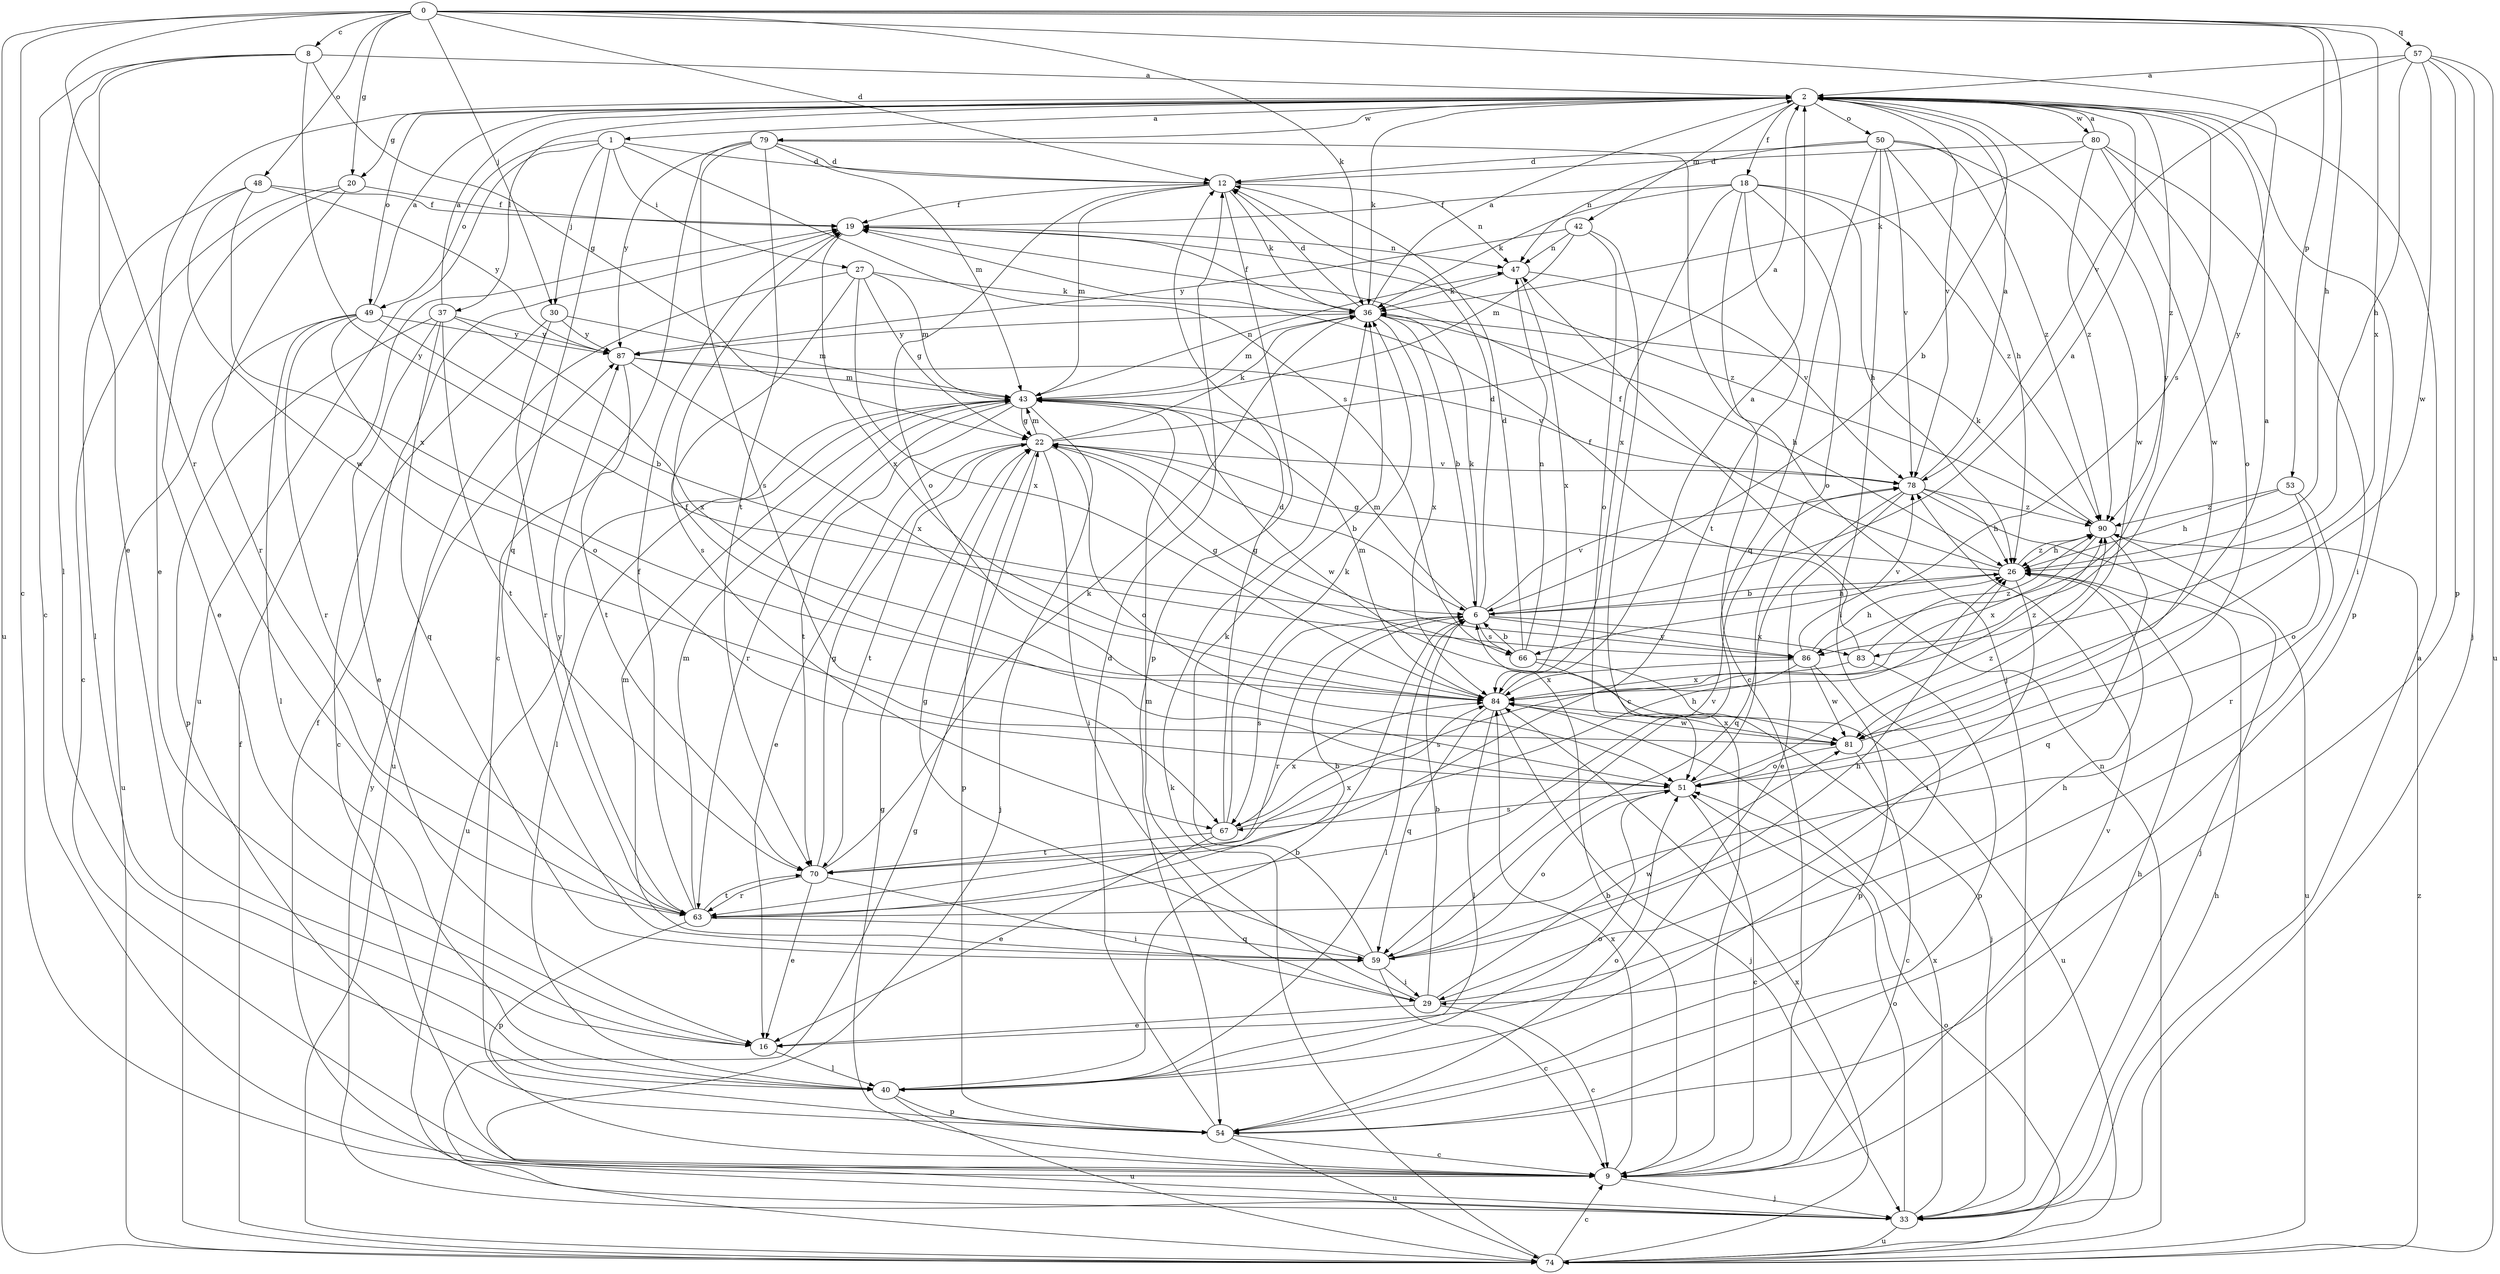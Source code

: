 strict digraph  {
0;
1;
2;
6;
8;
9;
12;
16;
18;
19;
20;
22;
26;
27;
29;
30;
33;
36;
37;
40;
42;
43;
47;
48;
49;
50;
51;
53;
54;
57;
59;
63;
66;
67;
70;
74;
78;
79;
80;
81;
83;
84;
86;
87;
90;
0 -> 8  [label=c];
0 -> 9  [label=c];
0 -> 12  [label=d];
0 -> 20  [label=g];
0 -> 26  [label=h];
0 -> 30  [label=j];
0 -> 36  [label=k];
0 -> 48  [label=o];
0 -> 53  [label=p];
0 -> 57  [label=q];
0 -> 63  [label=r];
0 -> 74  [label=u];
0 -> 83  [label=x];
0 -> 86  [label=y];
1 -> 12  [label=d];
1 -> 27  [label=i];
1 -> 30  [label=j];
1 -> 49  [label=o];
1 -> 59  [label=q];
1 -> 66  [label=s];
1 -> 74  [label=u];
2 -> 1  [label=a];
2 -> 6  [label=b];
2 -> 16  [label=e];
2 -> 18  [label=f];
2 -> 20  [label=g];
2 -> 36  [label=k];
2 -> 37  [label=l];
2 -> 42  [label=m];
2 -> 49  [label=o];
2 -> 50  [label=o];
2 -> 54  [label=p];
2 -> 66  [label=s];
2 -> 78  [label=v];
2 -> 79  [label=w];
2 -> 80  [label=w];
2 -> 86  [label=y];
2 -> 90  [label=z];
6 -> 2  [label=a];
6 -> 12  [label=d];
6 -> 26  [label=h];
6 -> 36  [label=k];
6 -> 40  [label=l];
6 -> 43  [label=m];
6 -> 63  [label=r];
6 -> 66  [label=s];
6 -> 67  [label=s];
6 -> 78  [label=v];
6 -> 83  [label=x];
6 -> 86  [label=y];
8 -> 2  [label=a];
8 -> 9  [label=c];
8 -> 16  [label=e];
8 -> 22  [label=g];
8 -> 40  [label=l];
8 -> 86  [label=y];
9 -> 6  [label=b];
9 -> 22  [label=g];
9 -> 26  [label=h];
9 -> 33  [label=j];
9 -> 78  [label=v];
9 -> 84  [label=x];
12 -> 19  [label=f];
12 -> 36  [label=k];
12 -> 43  [label=m];
12 -> 47  [label=n];
12 -> 51  [label=o];
12 -> 54  [label=p];
16 -> 40  [label=l];
18 -> 9  [label=c];
18 -> 19  [label=f];
18 -> 26  [label=h];
18 -> 36  [label=k];
18 -> 51  [label=o];
18 -> 70  [label=t];
18 -> 84  [label=x];
18 -> 90  [label=z];
19 -> 47  [label=n];
19 -> 84  [label=x];
19 -> 90  [label=z];
20 -> 9  [label=c];
20 -> 16  [label=e];
20 -> 19  [label=f];
20 -> 63  [label=r];
22 -> 2  [label=a];
22 -> 6  [label=b];
22 -> 16  [label=e];
22 -> 29  [label=i];
22 -> 36  [label=k];
22 -> 43  [label=m];
22 -> 51  [label=o];
22 -> 54  [label=p];
22 -> 70  [label=t];
22 -> 78  [label=v];
26 -> 6  [label=b];
26 -> 19  [label=f];
26 -> 22  [label=g];
26 -> 29  [label=i];
26 -> 90  [label=z];
27 -> 22  [label=g];
27 -> 36  [label=k];
27 -> 43  [label=m];
27 -> 67  [label=s];
27 -> 74  [label=u];
27 -> 84  [label=x];
29 -> 6  [label=b];
29 -> 9  [label=c];
29 -> 16  [label=e];
29 -> 26  [label=h];
29 -> 43  [label=m];
29 -> 81  [label=w];
30 -> 9  [label=c];
30 -> 43  [label=m];
30 -> 63  [label=r];
30 -> 87  [label=y];
33 -> 2  [label=a];
33 -> 19  [label=f];
33 -> 22  [label=g];
33 -> 26  [label=h];
33 -> 51  [label=o];
33 -> 74  [label=u];
33 -> 84  [label=x];
33 -> 87  [label=y];
36 -> 2  [label=a];
36 -> 6  [label=b];
36 -> 12  [label=d];
36 -> 19  [label=f];
36 -> 26  [label=h];
36 -> 43  [label=m];
36 -> 84  [label=x];
36 -> 87  [label=y];
37 -> 2  [label=a];
37 -> 16  [label=e];
37 -> 54  [label=p];
37 -> 59  [label=q];
37 -> 70  [label=t];
37 -> 84  [label=x];
37 -> 87  [label=y];
40 -> 6  [label=b];
40 -> 51  [label=o];
40 -> 54  [label=p];
40 -> 74  [label=u];
42 -> 9  [label=c];
42 -> 43  [label=m];
42 -> 47  [label=n];
42 -> 51  [label=o];
42 -> 87  [label=y];
43 -> 22  [label=g];
43 -> 33  [label=j];
43 -> 40  [label=l];
43 -> 47  [label=n];
43 -> 63  [label=r];
43 -> 70  [label=t];
43 -> 74  [label=u];
43 -> 81  [label=w];
47 -> 36  [label=k];
47 -> 78  [label=v];
47 -> 84  [label=x];
48 -> 19  [label=f];
48 -> 40  [label=l];
48 -> 81  [label=w];
48 -> 84  [label=x];
48 -> 87  [label=y];
49 -> 2  [label=a];
49 -> 6  [label=b];
49 -> 40  [label=l];
49 -> 51  [label=o];
49 -> 63  [label=r];
49 -> 74  [label=u];
49 -> 87  [label=y];
50 -> 12  [label=d];
50 -> 26  [label=h];
50 -> 40  [label=l];
50 -> 47  [label=n];
50 -> 59  [label=q];
50 -> 78  [label=v];
50 -> 81  [label=w];
50 -> 90  [label=z];
51 -> 9  [label=c];
51 -> 19  [label=f];
51 -> 67  [label=s];
51 -> 90  [label=z];
53 -> 26  [label=h];
53 -> 51  [label=o];
53 -> 63  [label=r];
53 -> 90  [label=z];
54 -> 9  [label=c];
54 -> 12  [label=d];
54 -> 51  [label=o];
54 -> 74  [label=u];
57 -> 2  [label=a];
57 -> 26  [label=h];
57 -> 33  [label=j];
57 -> 54  [label=p];
57 -> 74  [label=u];
57 -> 78  [label=v];
57 -> 81  [label=w];
59 -> 9  [label=c];
59 -> 22  [label=g];
59 -> 26  [label=h];
59 -> 29  [label=i];
59 -> 36  [label=k];
59 -> 43  [label=m];
59 -> 51  [label=o];
63 -> 6  [label=b];
63 -> 19  [label=f];
63 -> 43  [label=m];
63 -> 54  [label=p];
63 -> 59  [label=q];
63 -> 70  [label=t];
63 -> 78  [label=v];
63 -> 87  [label=y];
66 -> 6  [label=b];
66 -> 12  [label=d];
66 -> 22  [label=g];
66 -> 33  [label=j];
66 -> 47  [label=n];
66 -> 74  [label=u];
67 -> 12  [label=d];
67 -> 16  [label=e];
67 -> 26  [label=h];
67 -> 36  [label=k];
67 -> 70  [label=t];
67 -> 84  [label=x];
70 -> 16  [label=e];
70 -> 22  [label=g];
70 -> 29  [label=i];
70 -> 36  [label=k];
70 -> 63  [label=r];
70 -> 84  [label=x];
74 -> 9  [label=c];
74 -> 19  [label=f];
74 -> 36  [label=k];
74 -> 47  [label=n];
74 -> 51  [label=o];
74 -> 84  [label=x];
74 -> 90  [label=z];
78 -> 2  [label=a];
78 -> 16  [label=e];
78 -> 26  [label=h];
78 -> 33  [label=j];
78 -> 59  [label=q];
78 -> 90  [label=z];
79 -> 9  [label=c];
79 -> 12  [label=d];
79 -> 33  [label=j];
79 -> 43  [label=m];
79 -> 67  [label=s];
79 -> 70  [label=t];
79 -> 87  [label=y];
80 -> 2  [label=a];
80 -> 12  [label=d];
80 -> 29  [label=i];
80 -> 36  [label=k];
80 -> 51  [label=o];
80 -> 81  [label=w];
80 -> 90  [label=z];
81 -> 2  [label=a];
81 -> 9  [label=c];
81 -> 51  [label=o];
81 -> 84  [label=x];
83 -> 19  [label=f];
83 -> 54  [label=p];
83 -> 84  [label=x];
83 -> 90  [label=z];
84 -> 2  [label=a];
84 -> 33  [label=j];
84 -> 40  [label=l];
84 -> 43  [label=m];
84 -> 59  [label=q];
84 -> 81  [label=w];
84 -> 90  [label=z];
86 -> 22  [label=g];
86 -> 26  [label=h];
86 -> 54  [label=p];
86 -> 67  [label=s];
86 -> 78  [label=v];
86 -> 81  [label=w];
86 -> 84  [label=x];
87 -> 43  [label=m];
87 -> 70  [label=t];
87 -> 78  [label=v];
87 -> 84  [label=x];
90 -> 26  [label=h];
90 -> 36  [label=k];
90 -> 59  [label=q];
90 -> 74  [label=u];
90 -> 84  [label=x];
}
